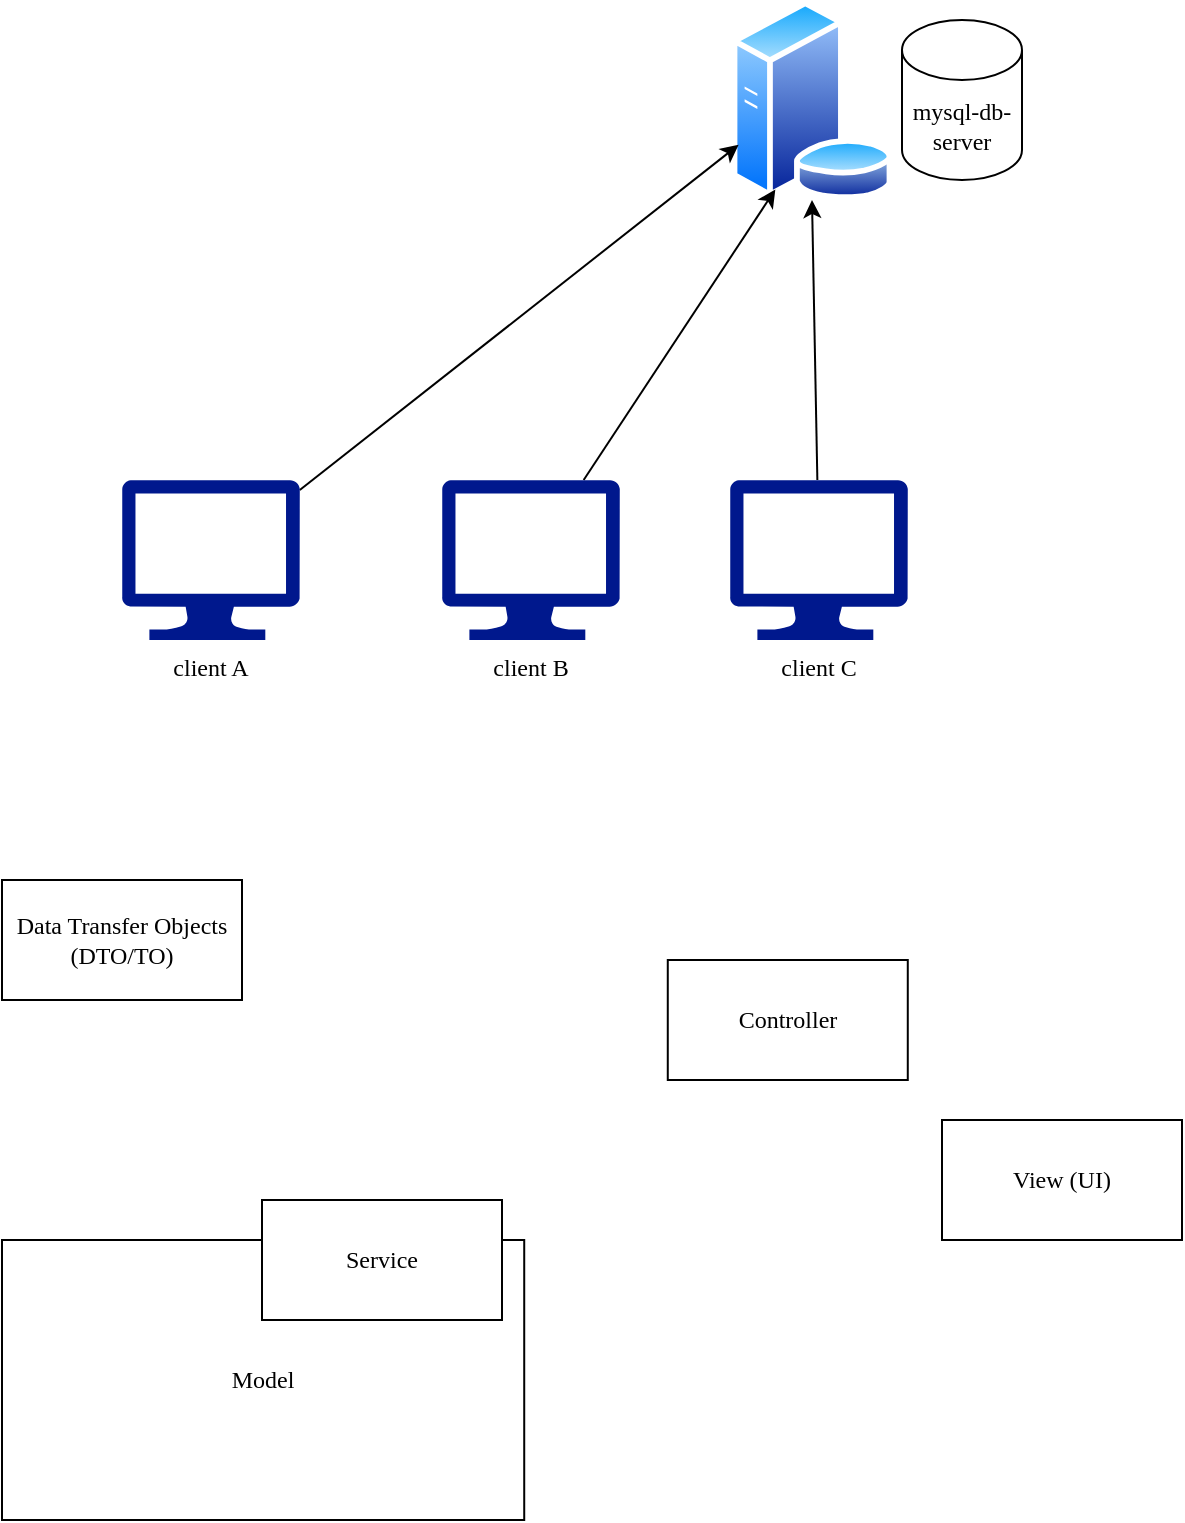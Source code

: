 <mxfile version="14.9.7" type="device"><diagram id="Z26AviCueMT-VHD-ALCk" name="Page-1"><mxGraphModel dx="868" dy="489" grid="1" gridSize="10" guides="1" tooltips="1" connect="1" arrows="1" fold="1" page="1" pageScale="1" pageWidth="850" pageHeight="1100" math="0" shadow="0"><root><mxCell id="0"/><mxCell id="1" parent="0"/><mxCell id="KoarwbzUTNGwUK2zmI2S-1" value="mysql-db-server" style="shape=cylinder3;whiteSpace=wrap;html=1;boundedLbl=1;backgroundOutline=1;size=15;fontFamily=Ubuntu;fontSource=https%3A%2F%2Ffonts.googleapis.com%2Fcss%3Ffamily%3DUbuntu;" parent="1" vertex="1"><mxGeometry x="470" y="50" width="60" height="80" as="geometry"/></mxCell><mxCell id="KoarwbzUTNGwUK2zmI2S-3" value="" style="aspect=fixed;perimeter=ellipsePerimeter;html=1;align=center;shadow=0;dashed=0;spacingTop=3;image;image=img/lib/active_directory/database_server.svg;fontFamily=Ubuntu;fontSource=https%3A%2F%2Ffonts.googleapis.com%2Fcss%3Ffamily%3DUbuntu;" parent="1" vertex="1"><mxGeometry x="384" y="40" width="82" height="100" as="geometry"/></mxCell><mxCell id="KoarwbzUTNGwUK2zmI2S-7" style="rounded=0;orthogonalLoop=1;jettySize=auto;html=1;entryX=0;entryY=0.75;entryDx=0;entryDy=0;fontFamily=Ubuntu;fontSource=https%3A%2F%2Ffonts.googleapis.com%2Fcss%3Ffamily%3DUbuntu;" parent="1" source="KoarwbzUTNGwUK2zmI2S-4" target="KoarwbzUTNGwUK2zmI2S-3" edge="1"><mxGeometry relative="1" as="geometry"/></mxCell><mxCell id="KoarwbzUTNGwUK2zmI2S-4" value="client A" style="aspect=fixed;pointerEvents=1;shadow=0;dashed=0;html=1;strokeColor=none;labelPosition=center;verticalLabelPosition=bottom;verticalAlign=top;align=center;fillColor=#00188D;shape=mxgraph.azure.computer;fontFamily=Ubuntu;fontSource=https%3A%2F%2Ffonts.googleapis.com%2Fcss%3Ffamily%3DUbuntu;" parent="1" vertex="1"><mxGeometry x="80" y="280" width="88.89" height="80" as="geometry"/></mxCell><mxCell id="KoarwbzUTNGwUK2zmI2S-8" style="edgeStyle=none;rounded=0;orthogonalLoop=1;jettySize=auto;html=1;entryX=0.25;entryY=1;entryDx=0;entryDy=0;fontFamily=Ubuntu;fontSource=https%3A%2F%2Ffonts.googleapis.com%2Fcss%3Ffamily%3DUbuntu;" parent="1" source="KoarwbzUTNGwUK2zmI2S-5" target="KoarwbzUTNGwUK2zmI2S-3" edge="1"><mxGeometry relative="1" as="geometry"/></mxCell><mxCell id="KoarwbzUTNGwUK2zmI2S-5" value="client B" style="aspect=fixed;pointerEvents=1;shadow=0;dashed=0;html=1;strokeColor=none;labelPosition=center;verticalLabelPosition=bottom;verticalAlign=top;align=center;fillColor=#00188D;shape=mxgraph.azure.computer;fontFamily=Ubuntu;fontSource=https%3A%2F%2Ffonts.googleapis.com%2Fcss%3Ffamily%3DUbuntu;" parent="1" vertex="1"><mxGeometry x="240" y="280" width="88.89" height="80" as="geometry"/></mxCell><mxCell id="KoarwbzUTNGwUK2zmI2S-9" style="edgeStyle=none;rounded=0;orthogonalLoop=1;jettySize=auto;html=1;entryX=0.5;entryY=1;entryDx=0;entryDy=0;fontFamily=Ubuntu;fontSource=https%3A%2F%2Ffonts.googleapis.com%2Fcss%3Ffamily%3DUbuntu;" parent="1" source="KoarwbzUTNGwUK2zmI2S-6" target="KoarwbzUTNGwUK2zmI2S-3" edge="1"><mxGeometry relative="1" as="geometry"/></mxCell><mxCell id="KoarwbzUTNGwUK2zmI2S-6" value="client C" style="aspect=fixed;pointerEvents=1;shadow=0;dashed=0;html=1;strokeColor=none;labelPosition=center;verticalLabelPosition=bottom;verticalAlign=top;align=center;fillColor=#00188D;shape=mxgraph.azure.computer;fontFamily=Ubuntu;fontSource=https%3A%2F%2Ffonts.googleapis.com%2Fcss%3Ffamily%3DUbuntu;" parent="1" vertex="1"><mxGeometry x="384" y="280" width="88.89" height="80" as="geometry"/></mxCell><mxCell id="uo8YYcl2yKT4ZnHV0d8u-1" value="View (UI)" style="rounded=0;whiteSpace=wrap;html=1;fontFamily=Ubuntu;fontSource=https%3A%2F%2Ffonts.googleapis.com%2Fcss%3Ffamily%3DUbuntu;" vertex="1" parent="1"><mxGeometry x="490" y="600" width="120" height="60" as="geometry"/></mxCell><mxCell id="uo8YYcl2yKT4ZnHV0d8u-2" value="Controller" style="rounded=0;whiteSpace=wrap;html=1;fontFamily=Ubuntu;fontSource=https%3A%2F%2Ffonts.googleapis.com%2Fcss%3Ffamily%3DUbuntu;" vertex="1" parent="1"><mxGeometry x="352.89" y="520" width="120" height="60" as="geometry"/></mxCell><mxCell id="uo8YYcl2yKT4ZnHV0d8u-3" value="Model" style="rounded=0;whiteSpace=wrap;html=1;fontFamily=Ubuntu;fontSource=https%3A%2F%2Ffonts.googleapis.com%2Fcss%3Ffamily%3DUbuntu;" vertex="1" parent="1"><mxGeometry x="20" y="660" width="261.11" height="140" as="geometry"/></mxCell><mxCell id="uo8YYcl2yKT4ZnHV0d8u-4" value="Service" style="rounded=0;whiteSpace=wrap;html=1;fontFamily=Ubuntu;fontSource=https%3A%2F%2Ffonts.googleapis.com%2Fcss%3Ffamily%3DUbuntu;" vertex="1" parent="1"><mxGeometry x="150" y="640" width="120" height="60" as="geometry"/></mxCell><mxCell id="uo8YYcl2yKT4ZnHV0d8u-5" value="Data Transfer Objects (DTO/TO)" style="rounded=0;whiteSpace=wrap;html=1;fontFamily=Ubuntu;fontSource=https%3A%2F%2Ffonts.googleapis.com%2Fcss%3Ffamily%3DUbuntu;" vertex="1" parent="1"><mxGeometry x="20" y="480" width="120" height="60" as="geometry"/></mxCell></root></mxGraphModel></diagram></mxfile>